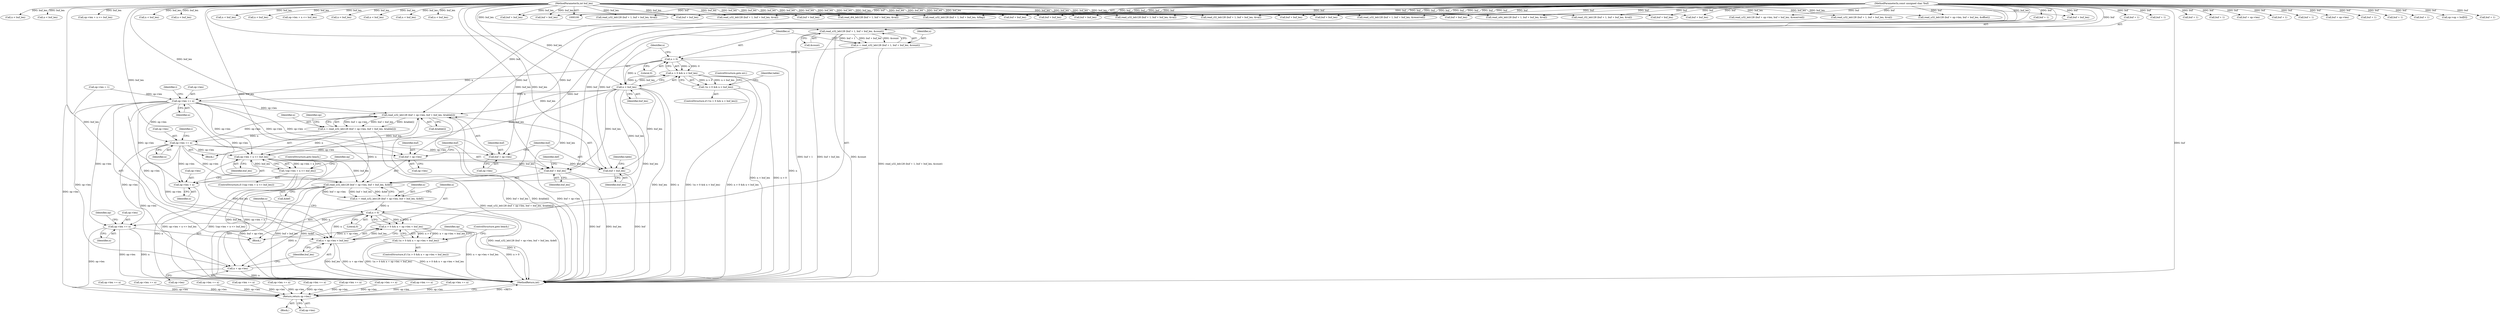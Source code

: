 digraph "0_radare2_52b1526443c1f433087928291d1c3d37a5600515@API" {
"1000450" [label="(Call,read_u32_leb128 (buf + 1, buf + buf_len, &count))"];
"1000102" [label="(MethodParameterIn,const unsigned char *buf)"];
"1000103" [label="(MethodParameterIn,int buf_len)"];
"1000448" [label="(Call,n = read_u32_leb128 (buf + 1, buf + buf_len, &count))"];
"1000462" [label="(Call,n > 0)"];
"1000461" [label="(Call,n > 0 && n < buf_len)"];
"1000460" [label="(Call,!(n > 0 && n < buf_len))"];
"1000465" [label="(Call,n < buf_len)"];
"1000482" [label="(Call,op->len += n)"];
"1000499" [label="(Call,read_u32_leb128 (buf + op->len, buf + buf_len, &table[i]))"];
"1000497" [label="(Call,n = read_u32_leb128 (buf + op->len, buf + buf_len, &table[i]))"];
"1000514" [label="(Call,op->len + n <= buf_len)"];
"1000505" [label="(Call,buf + buf_len)"];
"1000513" [label="(Call,!(op->len + n <= buf_len))"];
"1000529" [label="(Call,read_u32_leb128 (buf + op->len, buf + buf_len, &def))"];
"1000527" [label="(Call,n = read_u32_leb128 (buf + op->len, buf + buf_len, &def))"];
"1000543" [label="(Call,n > 0)"];
"1000542" [label="(Call,n > 0 && n + op->len < buf_len)"];
"1000541" [label="(Call,!(n > 0 && n + op->len < buf_len))"];
"1000546" [label="(Call,n + op->len < buf_len)"];
"1000547" [label="(Call,n + op->len)"];
"1000554" [label="(Call,op->len += n)"];
"1001053" [label="(Return,return op->len;)"];
"1000535" [label="(Call,buf + buf_len)"];
"1000515" [label="(Call,op->len + n)"];
"1000522" [label="(Call,op->len += n)"];
"1000500" [label="(Call,buf + op->len)"];
"1000530" [label="(Call,buf + op->len)"];
"1000830" [label="(Call,op->len + n <= buf_len)"];
"1000530" [label="(Call,buf + op->len)"];
"1000457" [label="(Call,&count)"];
"1000660" [label="(Call,buf + op->len)"];
"1000718" [label="(Call,buf + 1)"];
"1000913" [label="(Call,buf + 1)"];
"1000520" [label="(Identifier,buf_len)"];
"1000454" [label="(Call,buf + buf_len)"];
"1000965" [label="(Call,op->len += n)"];
"1000466" [label="(Identifier,n)"];
"1000538" [label="(Call,&def)"];
"1000897" [label="(Call,op->len += n)"];
"1000524" [label="(Identifier,op)"];
"1001035" [label="(Call,n < buf_len)"];
"1000105" [label="(Call,op->len = 1)"];
"1000402" [label="(Call,buf + buf_len)"];
"1000527" [label="(Call,n = read_u32_leb128 (buf + op->len, buf + buf_len, &def))"];
"1000556" [label="(Identifier,op)"];
"1000984" [label="(Call,buf + buf_len)"];
"1000427" [label="(Call,op->len += n)"];
"1000514" [label="(Call,op->len + n <= buf_len)"];
"1000448" [label="(Call,n = read_u32_leb128 (buf + 1, buf + buf_len, &count))"];
"1000522" [label="(Call,op->len += n)"];
"1000814" [label="(Call,buf + op->len)"];
"1000916" [label="(Call,buf + buf_len)"];
"1000497" [label="(Call,n = read_u32_leb128 (buf + op->len, buf + buf_len, &table[i]))"];
"1000659" [label="(Call,read_u32_leb128 (buf + op->len, buf + buf_len, &reserved))"];
"1000931" [label="(Call,op->len += n)"];
"1000483" [label="(Call,op->len)"];
"1000787" [label="(Call,read_u32_leb128 (buf + 1, buf + buf_len, &flag))"];
"1000501" [label="(Identifier,buf)"];
"1001045" [label="(Call,op->len += n)"];
"1000489" [label="(Identifier,i)"];
"1000791" [label="(Call,buf + buf_len)"];
"1000460" [label="(Call,!(n > 0 && n < buf_len))"];
"1000912" [label="(Call,read_i32_leb128 (buf + 1, buf + buf_len, &val))"];
"1000732" [label="(Call,n < buf_len)"];
"1000306" [label="(Call,n < buf_len)"];
"1000788" [label="(Call,buf + 1)"];
"1000633" [label="(Call,read_u32_leb128 (buf + 1, buf + buf_len, &val))"];
"1000529" [label="(Call,read_u32_leb128 (buf + op->len, buf + buf_len, &def))"];
"1000500" [label="(Call,buf + op->len)"];
"1000291" [label="(Call,read_i32_leb128 (buf + 1, buf + buf_len, &val))"];
"1000721" [label="(Call,buf + buf_len)"];
"1000381" [label="(Call,op->len += n)"];
"1000813" [label="(Call,read_u32_leb128 (buf + op->len, buf + buf_len, &offset))"];
"1000545" [label="(Literal,0)"];
"1000554" [label="(Call,op->len += n)"];
"1000451" [label="(Call,buf + 1)"];
"1000467" [label="(Identifier,buf_len)"];
"1000981" [label="(Call,buf + 1)"];
"1000398" [label="(Call,read_u32_leb128 (buf + 1, buf + buf_len, &val))"];
"1000515" [label="(Call,op->len + n)"];
"1000544" [label="(Identifier,n)"];
"1000637" [label="(Call,buf + buf_len)"];
"1000947" [label="(Call,buf + 1)"];
"1000450" [label="(Call,read_u32_leb128 (buf + 1, buf + buf_len, &count))"];
"1000536" [label="(Identifier,buf)"];
"1000110" [label="(Call,op->op = buf[0])"];
"1000499" [label="(Call,read_u32_leb128 (buf + op->len, buf + buf_len, &table[i]))"];
"1000880" [label="(Call,n < buf_len)"];
"1000961" [label="(Call,n < buf_len)"];
"1000486" [label="(Identifier,n)"];
"1000528" [label="(Identifier,n)"];
"1000995" [label="(Call,n < buf_len)"];
"1000869" [label="(Call,buf + buf_len)"];
"1000549" [label="(Call,op->len)"];
"1000507" [label="(Identifier,buf_len)"];
"1000547" [label="(Call,n + op->len)"];
"1000472" [label="(Identifier,table)"];
"1000717" [label="(Call,read_u32_leb128 (buf + 1, buf + buf_len, &val))"];
"1000513" [label="(Call,!(op->len + n <= buf_len))"];
"1000465" [label="(Call,n < buf_len)"];
"1000665" [label="(Call,buf + buf_len)"];
"1000464" [label="(Literal,0)"];
"1000865" [label="(Call,read_u32_leb128 (buf + 1, buf + buf_len, &reserved))"];
"1000512" [label="(ControlStructure,if (!(op->len + n <= buf_len)))"];
"1000698" [label="(Call,op->len += n)"];
"1000552" [label="(Identifier,buf_len)"];
"1000463" [label="(Identifier,n)"];
"1000526" [label="(Identifier,n)"];
"1000468" [label="(ControlStructure,goto err;)"];
"1000946" [label="(Call,read_i64_leb128 (buf + 1, buf + buf_len, &val))"];
"1000519" [label="(Identifier,n)"];
"1000295" [label="(Call,buf + buf_len)"];
"1000648" [label="(Call,n < buf_len)"];
"1000537" [label="(Identifier,buf_len)"];
"1000558" [label="(Identifier,n)"];
"1000434" [label="(Block,)"];
"1000540" [label="(ControlStructure,if (!(n > 0 && n + op->len < buf_len)))"];
"1000292" [label="(Call,buf + 1)"];
"1000802" [label="(Call,n < buf_len)"];
"1001020" [label="(Call,read_u64_leb128 (buf + 1, buf + buf_len, &val))"];
"1000539" [label="(Identifier,def)"];
"1000517" [label="(Identifier,op)"];
"1000746" [label="(Call,op->len += n)"];
"1000506" [label="(Identifier,buf)"];
"1000535" [label="(Call,buf + buf_len)"];
"1001024" [label="(Call,buf + buf_len)"];
"1000561" [label="(Identifier,op)"];
"1000459" [label="(ControlStructure,if (!(n > 0 && n < buf_len)))"];
"1000553" [label="(ControlStructure,goto beach;)"];
"1001021" [label="(Call,buf + 1)"];
"1000505" [label="(Call,buf + buf_len)"];
"1000543" [label="(Call,n > 0)"];
"1000502" [label="(Call,op->len)"];
"1000866" [label="(Call,buf + 1)"];
"1000676" [label="(Call,op->len + n <= buf_len)"];
"1000498" [label="(Identifier,n)"];
"1001073" [label="(MethodReturn,int)"];
"1000482" [label="(Call,op->len += n)"];
"1000849" [label="(Call,op->len += n)"];
"1000510" [label="(Identifier,table)"];
"1000495" [label="(Identifier,i)"];
"1000516" [label="(Call,op->len)"];
"1000634" [label="(Call,buf + 1)"];
"1000531" [label="(Identifier,buf)"];
"1000532" [label="(Call,op->len)"];
"1000546" [label="(Call,n + op->len < buf_len)"];
"1000462" [label="(Call,n > 0)"];
"1001005" [label="(Call,op->len += n)"];
"1000103" [label="(MethodParameterIn,int buf_len)"];
"1000461" [label="(Call,n > 0 && n < buf_len)"];
"1000980" [label="(Call,read_u32_leb128 (buf + 1, buf + buf_len, &val))"];
"1000399" [label="(Call,buf + 1)"];
"1000548" [label="(Identifier,n)"];
"1000413" [label="(Call,n < buf_len)"];
"1000541" [label="(Call,!(n > 0 && n + op->len < buf_len))"];
"1000104" [label="(Block,)"];
"1000102" [label="(MethodParameterIn,const unsigned char *buf)"];
"1000819" [label="(Call,buf + buf_len)"];
"1000521" [label="(ControlStructure,goto beach;)"];
"1000496" [label="(Block,)"];
"1001053" [label="(Return,return op->len;)"];
"1000542" [label="(Call,n > 0 && n + op->len < buf_len)"];
"1000555" [label="(Call,op->len)"];
"1000523" [label="(Call,op->len)"];
"1001054" [label="(Call,op->len)"];
"1000927" [label="(Call,n < buf_len)"];
"1000449" [label="(Identifier,n)"];
"1000950" [label="(Call,buf + buf_len)"];
"1000508" [label="(Call,&table[i])"];
"1000450" -> "1000448"  [label="AST: "];
"1000450" -> "1000457"  [label="CFG: "];
"1000451" -> "1000450"  [label="AST: "];
"1000454" -> "1000450"  [label="AST: "];
"1000457" -> "1000450"  [label="AST: "];
"1000448" -> "1000450"  [label="CFG: "];
"1000450" -> "1001073"  [label="DDG: &count"];
"1000450" -> "1001073"  [label="DDG: buf + 1"];
"1000450" -> "1001073"  [label="DDG: buf + buf_len"];
"1000450" -> "1000448"  [label="DDG: buf + 1"];
"1000450" -> "1000448"  [label="DDG: buf + buf_len"];
"1000450" -> "1000448"  [label="DDG: &count"];
"1000102" -> "1000450"  [label="DDG: buf"];
"1000103" -> "1000450"  [label="DDG: buf_len"];
"1000102" -> "1000100"  [label="AST: "];
"1000102" -> "1001073"  [label="DDG: buf"];
"1000102" -> "1000110"  [label="DDG: buf"];
"1000102" -> "1000291"  [label="DDG: buf"];
"1000102" -> "1000292"  [label="DDG: buf"];
"1000102" -> "1000295"  [label="DDG: buf"];
"1000102" -> "1000398"  [label="DDG: buf"];
"1000102" -> "1000399"  [label="DDG: buf"];
"1000102" -> "1000402"  [label="DDG: buf"];
"1000102" -> "1000451"  [label="DDG: buf"];
"1000102" -> "1000454"  [label="DDG: buf"];
"1000102" -> "1000499"  [label="DDG: buf"];
"1000102" -> "1000500"  [label="DDG: buf"];
"1000102" -> "1000505"  [label="DDG: buf"];
"1000102" -> "1000529"  [label="DDG: buf"];
"1000102" -> "1000530"  [label="DDG: buf"];
"1000102" -> "1000535"  [label="DDG: buf"];
"1000102" -> "1000633"  [label="DDG: buf"];
"1000102" -> "1000634"  [label="DDG: buf"];
"1000102" -> "1000637"  [label="DDG: buf"];
"1000102" -> "1000659"  [label="DDG: buf"];
"1000102" -> "1000660"  [label="DDG: buf"];
"1000102" -> "1000665"  [label="DDG: buf"];
"1000102" -> "1000717"  [label="DDG: buf"];
"1000102" -> "1000718"  [label="DDG: buf"];
"1000102" -> "1000721"  [label="DDG: buf"];
"1000102" -> "1000787"  [label="DDG: buf"];
"1000102" -> "1000788"  [label="DDG: buf"];
"1000102" -> "1000791"  [label="DDG: buf"];
"1000102" -> "1000813"  [label="DDG: buf"];
"1000102" -> "1000814"  [label="DDG: buf"];
"1000102" -> "1000819"  [label="DDG: buf"];
"1000102" -> "1000865"  [label="DDG: buf"];
"1000102" -> "1000866"  [label="DDG: buf"];
"1000102" -> "1000869"  [label="DDG: buf"];
"1000102" -> "1000912"  [label="DDG: buf"];
"1000102" -> "1000913"  [label="DDG: buf"];
"1000102" -> "1000916"  [label="DDG: buf"];
"1000102" -> "1000946"  [label="DDG: buf"];
"1000102" -> "1000947"  [label="DDG: buf"];
"1000102" -> "1000950"  [label="DDG: buf"];
"1000102" -> "1000980"  [label="DDG: buf"];
"1000102" -> "1000981"  [label="DDG: buf"];
"1000102" -> "1000984"  [label="DDG: buf"];
"1000102" -> "1001020"  [label="DDG: buf"];
"1000102" -> "1001021"  [label="DDG: buf"];
"1000102" -> "1001024"  [label="DDG: buf"];
"1000103" -> "1000100"  [label="AST: "];
"1000103" -> "1001073"  [label="DDG: buf_len"];
"1000103" -> "1000291"  [label="DDG: buf_len"];
"1000103" -> "1000295"  [label="DDG: buf_len"];
"1000103" -> "1000306"  [label="DDG: buf_len"];
"1000103" -> "1000398"  [label="DDG: buf_len"];
"1000103" -> "1000402"  [label="DDG: buf_len"];
"1000103" -> "1000413"  [label="DDG: buf_len"];
"1000103" -> "1000454"  [label="DDG: buf_len"];
"1000103" -> "1000465"  [label="DDG: buf_len"];
"1000103" -> "1000499"  [label="DDG: buf_len"];
"1000103" -> "1000505"  [label="DDG: buf_len"];
"1000103" -> "1000514"  [label="DDG: buf_len"];
"1000103" -> "1000529"  [label="DDG: buf_len"];
"1000103" -> "1000535"  [label="DDG: buf_len"];
"1000103" -> "1000546"  [label="DDG: buf_len"];
"1000103" -> "1000633"  [label="DDG: buf_len"];
"1000103" -> "1000637"  [label="DDG: buf_len"];
"1000103" -> "1000648"  [label="DDG: buf_len"];
"1000103" -> "1000659"  [label="DDG: buf_len"];
"1000103" -> "1000665"  [label="DDG: buf_len"];
"1000103" -> "1000676"  [label="DDG: buf_len"];
"1000103" -> "1000717"  [label="DDG: buf_len"];
"1000103" -> "1000721"  [label="DDG: buf_len"];
"1000103" -> "1000732"  [label="DDG: buf_len"];
"1000103" -> "1000787"  [label="DDG: buf_len"];
"1000103" -> "1000791"  [label="DDG: buf_len"];
"1000103" -> "1000802"  [label="DDG: buf_len"];
"1000103" -> "1000813"  [label="DDG: buf_len"];
"1000103" -> "1000819"  [label="DDG: buf_len"];
"1000103" -> "1000830"  [label="DDG: buf_len"];
"1000103" -> "1000865"  [label="DDG: buf_len"];
"1000103" -> "1000869"  [label="DDG: buf_len"];
"1000103" -> "1000880"  [label="DDG: buf_len"];
"1000103" -> "1000912"  [label="DDG: buf_len"];
"1000103" -> "1000916"  [label="DDG: buf_len"];
"1000103" -> "1000927"  [label="DDG: buf_len"];
"1000103" -> "1000946"  [label="DDG: buf_len"];
"1000103" -> "1000950"  [label="DDG: buf_len"];
"1000103" -> "1000961"  [label="DDG: buf_len"];
"1000103" -> "1000980"  [label="DDG: buf_len"];
"1000103" -> "1000984"  [label="DDG: buf_len"];
"1000103" -> "1000995"  [label="DDG: buf_len"];
"1000103" -> "1001020"  [label="DDG: buf_len"];
"1000103" -> "1001024"  [label="DDG: buf_len"];
"1000103" -> "1001035"  [label="DDG: buf_len"];
"1000448" -> "1000434"  [label="AST: "];
"1000449" -> "1000448"  [label="AST: "];
"1000463" -> "1000448"  [label="CFG: "];
"1000448" -> "1001073"  [label="DDG: read_u32_leb128 (buf + 1, buf + buf_len, &count)"];
"1000448" -> "1000462"  [label="DDG: n"];
"1000462" -> "1000461"  [label="AST: "];
"1000462" -> "1000464"  [label="CFG: "];
"1000463" -> "1000462"  [label="AST: "];
"1000464" -> "1000462"  [label="AST: "];
"1000466" -> "1000462"  [label="CFG: "];
"1000461" -> "1000462"  [label="CFG: "];
"1000462" -> "1001073"  [label="DDG: n"];
"1000462" -> "1000461"  [label="DDG: n"];
"1000462" -> "1000461"  [label="DDG: 0"];
"1000462" -> "1000465"  [label="DDG: n"];
"1000462" -> "1000482"  [label="DDG: n"];
"1000461" -> "1000460"  [label="AST: "];
"1000461" -> "1000465"  [label="CFG: "];
"1000465" -> "1000461"  [label="AST: "];
"1000460" -> "1000461"  [label="CFG: "];
"1000461" -> "1001073"  [label="DDG: n < buf_len"];
"1000461" -> "1001073"  [label="DDG: n > 0"];
"1000461" -> "1000460"  [label="DDG: n > 0"];
"1000461" -> "1000460"  [label="DDG: n < buf_len"];
"1000465" -> "1000461"  [label="DDG: n"];
"1000465" -> "1000461"  [label="DDG: buf_len"];
"1000460" -> "1000459"  [label="AST: "];
"1000468" -> "1000460"  [label="CFG: "];
"1000472" -> "1000460"  [label="CFG: "];
"1000460" -> "1001073"  [label="DDG: n > 0 && n < buf_len"];
"1000460" -> "1001073"  [label="DDG: !(n > 0 && n < buf_len)"];
"1000465" -> "1000467"  [label="CFG: "];
"1000466" -> "1000465"  [label="AST: "];
"1000467" -> "1000465"  [label="AST: "];
"1000465" -> "1001073"  [label="DDG: buf_len"];
"1000465" -> "1001073"  [label="DDG: n"];
"1000465" -> "1000482"  [label="DDG: n"];
"1000465" -> "1000499"  [label="DDG: buf_len"];
"1000465" -> "1000505"  [label="DDG: buf_len"];
"1000465" -> "1000514"  [label="DDG: buf_len"];
"1000465" -> "1000529"  [label="DDG: buf_len"];
"1000465" -> "1000535"  [label="DDG: buf_len"];
"1000465" -> "1000546"  [label="DDG: buf_len"];
"1000482" -> "1000434"  [label="AST: "];
"1000482" -> "1000486"  [label="CFG: "];
"1000483" -> "1000482"  [label="AST: "];
"1000486" -> "1000482"  [label="AST: "];
"1000489" -> "1000482"  [label="CFG: "];
"1000105" -> "1000482"  [label="DDG: op->len"];
"1000482" -> "1000499"  [label="DDG: op->len"];
"1000482" -> "1000500"  [label="DDG: op->len"];
"1000482" -> "1000514"  [label="DDG: op->len"];
"1000482" -> "1000515"  [label="DDG: op->len"];
"1000482" -> "1000522"  [label="DDG: op->len"];
"1000482" -> "1000529"  [label="DDG: op->len"];
"1000482" -> "1000530"  [label="DDG: op->len"];
"1000482" -> "1000546"  [label="DDG: op->len"];
"1000482" -> "1000547"  [label="DDG: op->len"];
"1000482" -> "1000554"  [label="DDG: op->len"];
"1000499" -> "1000497"  [label="AST: "];
"1000499" -> "1000508"  [label="CFG: "];
"1000500" -> "1000499"  [label="AST: "];
"1000505" -> "1000499"  [label="AST: "];
"1000508" -> "1000499"  [label="AST: "];
"1000497" -> "1000499"  [label="CFG: "];
"1000499" -> "1001073"  [label="DDG: buf + op->len"];
"1000499" -> "1001073"  [label="DDG: buf + buf_len"];
"1000499" -> "1001073"  [label="DDG: &table[i]"];
"1000499" -> "1000497"  [label="DDG: buf + op->len"];
"1000499" -> "1000497"  [label="DDG: buf + buf_len"];
"1000499" -> "1000497"  [label="DDG: &table[i]"];
"1000522" -> "1000499"  [label="DDG: op->len"];
"1000514" -> "1000499"  [label="DDG: buf_len"];
"1000497" -> "1000496"  [label="AST: "];
"1000498" -> "1000497"  [label="AST: "];
"1000517" -> "1000497"  [label="CFG: "];
"1000497" -> "1001073"  [label="DDG: read_u32_leb128 (buf + op->len, buf + buf_len, &table[i])"];
"1000497" -> "1000514"  [label="DDG: n"];
"1000497" -> "1000515"  [label="DDG: n"];
"1000497" -> "1000522"  [label="DDG: n"];
"1000514" -> "1000513"  [label="AST: "];
"1000514" -> "1000520"  [label="CFG: "];
"1000515" -> "1000514"  [label="AST: "];
"1000520" -> "1000514"  [label="AST: "];
"1000513" -> "1000514"  [label="CFG: "];
"1000514" -> "1001073"  [label="DDG: buf_len"];
"1000514" -> "1001073"  [label="DDG: op->len + n"];
"1000514" -> "1000505"  [label="DDG: buf_len"];
"1000514" -> "1000513"  [label="DDG: op->len + n"];
"1000514" -> "1000513"  [label="DDG: buf_len"];
"1000522" -> "1000514"  [label="DDG: op->len"];
"1000514" -> "1000529"  [label="DDG: buf_len"];
"1000514" -> "1000535"  [label="DDG: buf_len"];
"1000514" -> "1000546"  [label="DDG: buf_len"];
"1000505" -> "1000507"  [label="CFG: "];
"1000506" -> "1000505"  [label="AST: "];
"1000507" -> "1000505"  [label="AST: "];
"1000510" -> "1000505"  [label="CFG: "];
"1000505" -> "1001073"  [label="DDG: buf"];
"1000513" -> "1000512"  [label="AST: "];
"1000521" -> "1000513"  [label="CFG: "];
"1000524" -> "1000513"  [label="CFG: "];
"1000513" -> "1001073"  [label="DDG: !(op->len + n <= buf_len)"];
"1000513" -> "1001073"  [label="DDG: op->len + n <= buf_len"];
"1000529" -> "1000527"  [label="AST: "];
"1000529" -> "1000538"  [label="CFG: "];
"1000530" -> "1000529"  [label="AST: "];
"1000535" -> "1000529"  [label="AST: "];
"1000538" -> "1000529"  [label="AST: "];
"1000527" -> "1000529"  [label="CFG: "];
"1000529" -> "1001073"  [label="DDG: buf + op->len"];
"1000529" -> "1001073"  [label="DDG: buf + buf_len"];
"1000529" -> "1001073"  [label="DDG: &def"];
"1000529" -> "1000527"  [label="DDG: buf + op->len"];
"1000529" -> "1000527"  [label="DDG: buf + buf_len"];
"1000529" -> "1000527"  [label="DDG: &def"];
"1000522" -> "1000529"  [label="DDG: op->len"];
"1000527" -> "1000434"  [label="AST: "];
"1000528" -> "1000527"  [label="AST: "];
"1000544" -> "1000527"  [label="CFG: "];
"1000527" -> "1001073"  [label="DDG: read_u32_leb128 (buf + op->len, buf + buf_len, &def)"];
"1000527" -> "1000543"  [label="DDG: n"];
"1000543" -> "1000542"  [label="AST: "];
"1000543" -> "1000545"  [label="CFG: "];
"1000544" -> "1000543"  [label="AST: "];
"1000545" -> "1000543"  [label="AST: "];
"1000548" -> "1000543"  [label="CFG: "];
"1000542" -> "1000543"  [label="CFG: "];
"1000543" -> "1001073"  [label="DDG: n"];
"1000543" -> "1000542"  [label="DDG: n"];
"1000543" -> "1000542"  [label="DDG: 0"];
"1000543" -> "1000546"  [label="DDG: n"];
"1000543" -> "1000547"  [label="DDG: n"];
"1000543" -> "1000554"  [label="DDG: n"];
"1000542" -> "1000541"  [label="AST: "];
"1000542" -> "1000546"  [label="CFG: "];
"1000546" -> "1000542"  [label="AST: "];
"1000541" -> "1000542"  [label="CFG: "];
"1000542" -> "1001073"  [label="DDG: n + op->len < buf_len"];
"1000542" -> "1001073"  [label="DDG: n > 0"];
"1000542" -> "1000541"  [label="DDG: n > 0"];
"1000542" -> "1000541"  [label="DDG: n + op->len < buf_len"];
"1000546" -> "1000542"  [label="DDG: n + op->len"];
"1000546" -> "1000542"  [label="DDG: buf_len"];
"1000541" -> "1000540"  [label="AST: "];
"1000553" -> "1000541"  [label="CFG: "];
"1000556" -> "1000541"  [label="CFG: "];
"1000541" -> "1001073"  [label="DDG: n > 0 && n + op->len < buf_len"];
"1000541" -> "1001073"  [label="DDG: !(n > 0 && n + op->len < buf_len)"];
"1000546" -> "1000552"  [label="CFG: "];
"1000547" -> "1000546"  [label="AST: "];
"1000552" -> "1000546"  [label="AST: "];
"1000546" -> "1001073"  [label="DDG: n + op->len"];
"1000546" -> "1001073"  [label="DDG: buf_len"];
"1000522" -> "1000546"  [label="DDG: op->len"];
"1000547" -> "1000549"  [label="CFG: "];
"1000548" -> "1000547"  [label="AST: "];
"1000549" -> "1000547"  [label="AST: "];
"1000552" -> "1000547"  [label="CFG: "];
"1000547" -> "1001073"  [label="DDG: n"];
"1000522" -> "1000547"  [label="DDG: op->len"];
"1000554" -> "1000434"  [label="AST: "];
"1000554" -> "1000558"  [label="CFG: "];
"1000555" -> "1000554"  [label="AST: "];
"1000558" -> "1000554"  [label="AST: "];
"1000561" -> "1000554"  [label="CFG: "];
"1000554" -> "1001073"  [label="DDG: op->len"];
"1000554" -> "1001073"  [label="DDG: n"];
"1000522" -> "1000554"  [label="DDG: op->len"];
"1000554" -> "1001053"  [label="DDG: op->len"];
"1001053" -> "1000104"  [label="AST: "];
"1001053" -> "1001054"  [label="CFG: "];
"1001054" -> "1001053"  [label="AST: "];
"1001073" -> "1001053"  [label="CFG: "];
"1001053" -> "1001073"  [label="DDG: <RET>"];
"1000427" -> "1001053"  [label="DDG: op->len"];
"1000849" -> "1001053"  [label="DDG: op->len"];
"1000746" -> "1001053"  [label="DDG: op->len"];
"1000897" -> "1001053"  [label="DDG: op->len"];
"1000965" -> "1001053"  [label="DDG: op->len"];
"1000381" -> "1001053"  [label="DDG: op->len"];
"1000931" -> "1001053"  [label="DDG: op->len"];
"1001005" -> "1001053"  [label="DDG: op->len"];
"1001045" -> "1001053"  [label="DDG: op->len"];
"1000105" -> "1001053"  [label="DDG: op->len"];
"1000698" -> "1001053"  [label="DDG: op->len"];
"1000535" -> "1000537"  [label="CFG: "];
"1000536" -> "1000535"  [label="AST: "];
"1000537" -> "1000535"  [label="AST: "];
"1000539" -> "1000535"  [label="CFG: "];
"1000535" -> "1001073"  [label="DDG: buf"];
"1000535" -> "1001073"  [label="DDG: buf_len"];
"1000515" -> "1000519"  [label="CFG: "];
"1000516" -> "1000515"  [label="AST: "];
"1000519" -> "1000515"  [label="AST: "];
"1000520" -> "1000515"  [label="CFG: "];
"1000515" -> "1001073"  [label="DDG: n"];
"1000522" -> "1000515"  [label="DDG: op->len"];
"1000522" -> "1000496"  [label="AST: "];
"1000522" -> "1000526"  [label="CFG: "];
"1000523" -> "1000522"  [label="AST: "];
"1000526" -> "1000522"  [label="AST: "];
"1000495" -> "1000522"  [label="CFG: "];
"1000522" -> "1000500"  [label="DDG: op->len"];
"1000522" -> "1000530"  [label="DDG: op->len"];
"1000500" -> "1000502"  [label="CFG: "];
"1000501" -> "1000500"  [label="AST: "];
"1000502" -> "1000500"  [label="AST: "];
"1000506" -> "1000500"  [label="CFG: "];
"1000530" -> "1000532"  [label="CFG: "];
"1000531" -> "1000530"  [label="AST: "];
"1000532" -> "1000530"  [label="AST: "];
"1000536" -> "1000530"  [label="CFG: "];
}

